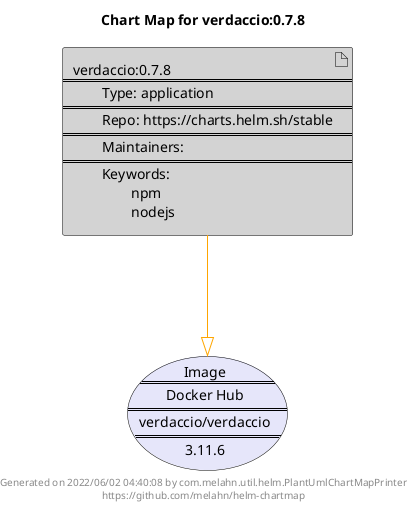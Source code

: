@startuml
skinparam linetype ortho
skinparam backgroundColor white
skinparam usecaseBorderColor black
skinparam usecaseArrowColor LightSlateGray
skinparam artifactBorderColor black
skinparam artifactArrowColor LightSlateGray

title Chart Map for verdaccio:0.7.8

'There is one referenced Helm Chart
artifact "verdaccio:0.7.8\n====\n\tType: application\n====\n\tRepo: https://charts.helm.sh/stable\n====\n\tMaintainers: \n====\n\tKeywords: \n\t\tnpm\n\t\tnodejs" as verdaccio_0_7_8 #LightGray

'There is one referenced Docker Image
usecase "Image\n====\nDocker Hub\n====\nverdaccio/verdaccio\n====\n3.11.6" as verdaccio_verdaccio_3_11_6 #Lavender

'Chart Dependencies
verdaccio_0_7_8--[#orange]-|>verdaccio_verdaccio_3_11_6

center footer Generated on 2022/06/02 04:40:08 by com.melahn.util.helm.PlantUmlChartMapPrinter\nhttps://github.com/melahn/helm-chartmap
@enduml
